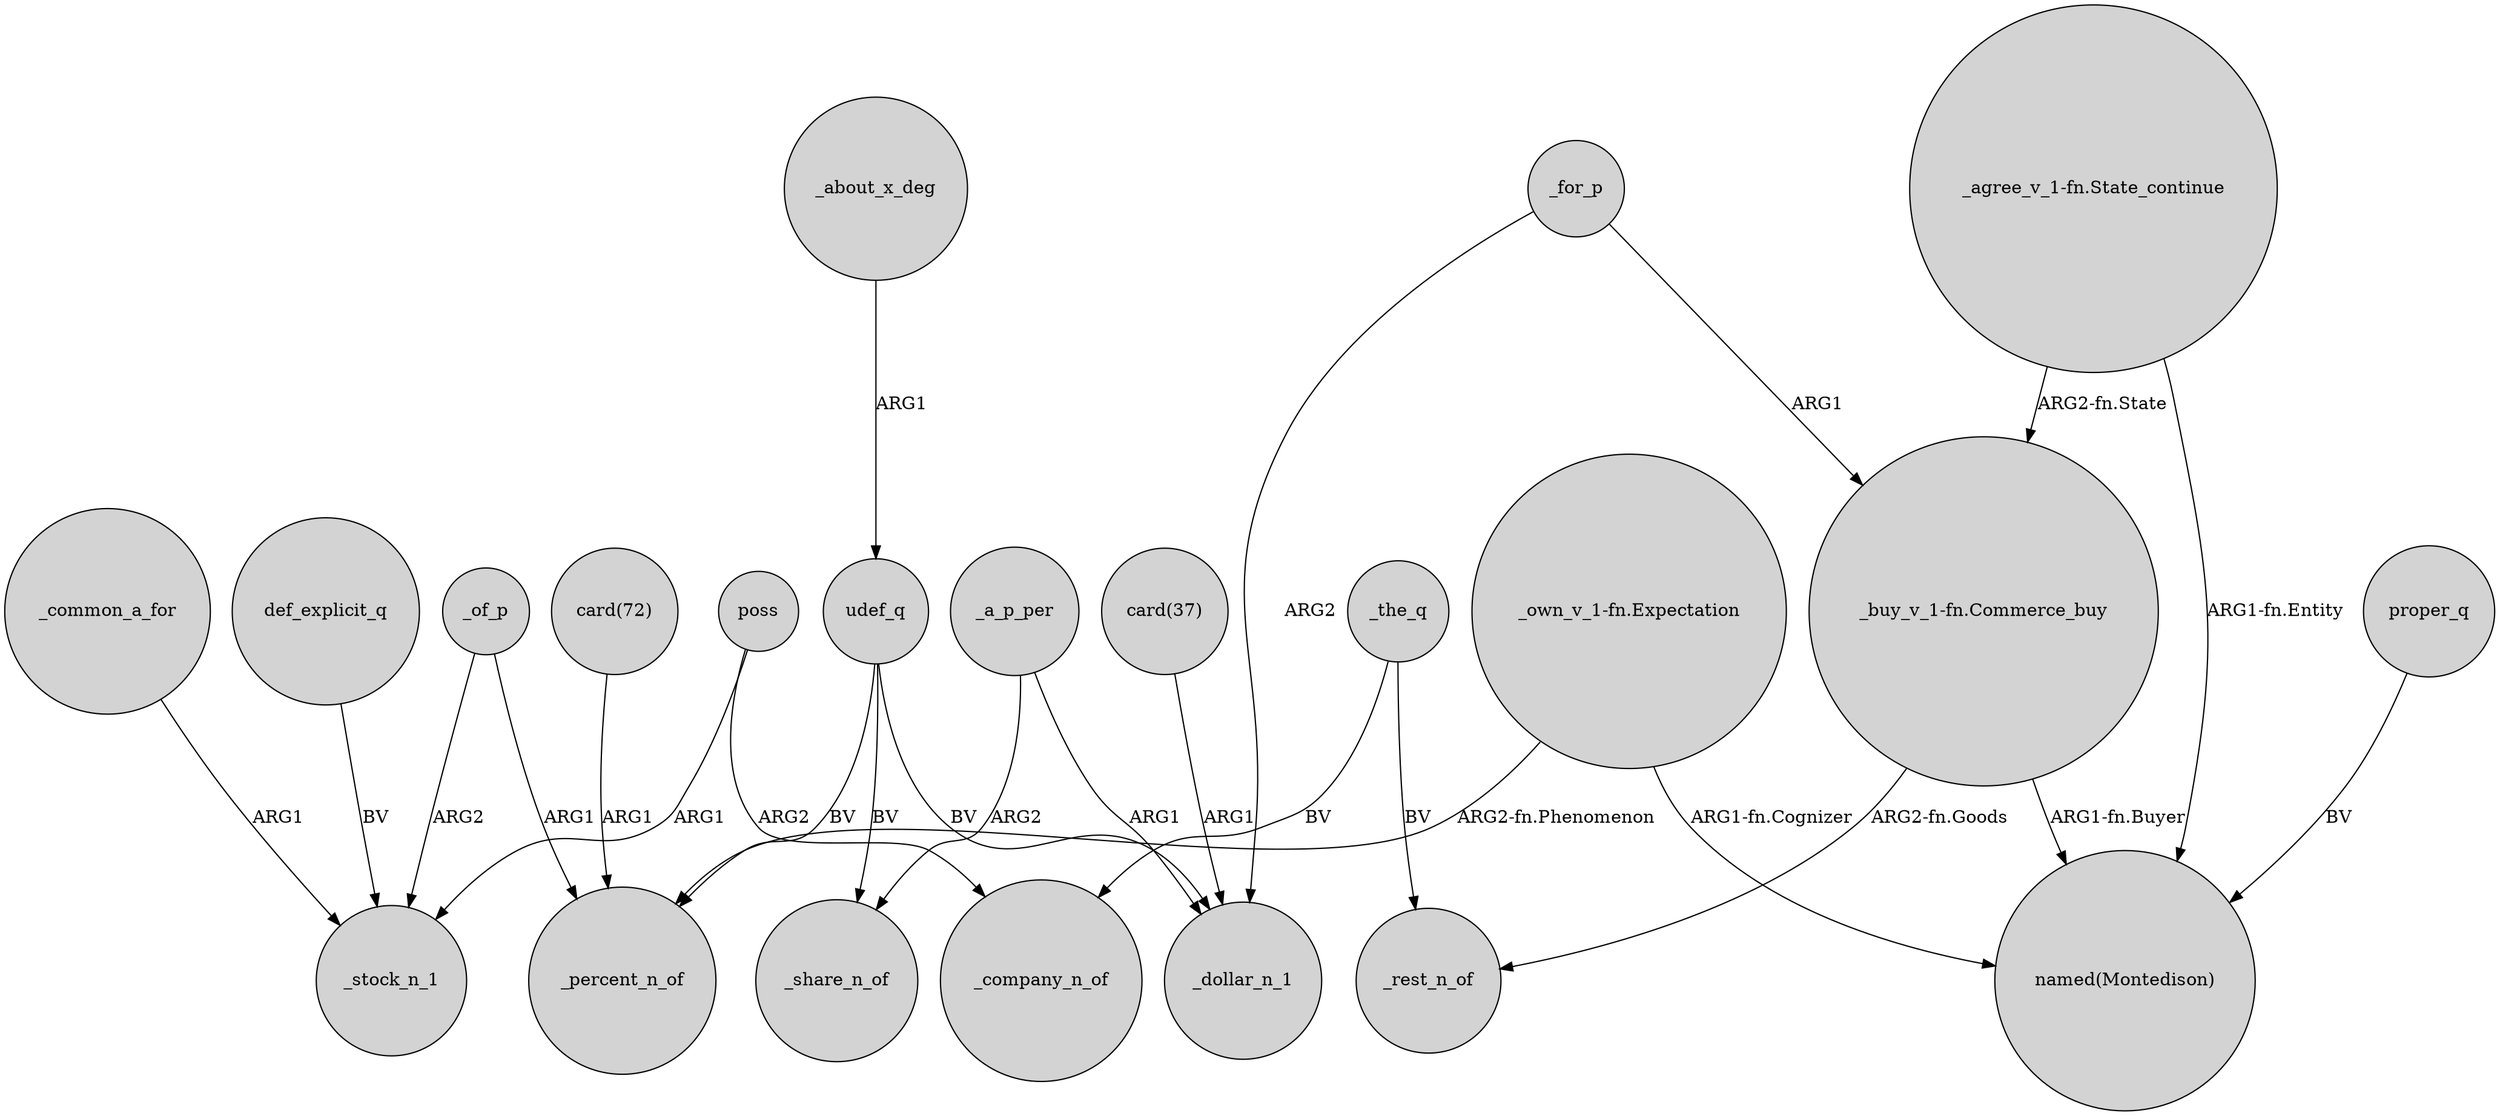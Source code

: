 digraph {
	node [shape=circle style=filled]
	_common_a_for -> _stock_n_1 [label=ARG1]
	proper_q -> "named(Montedison)" [label=BV]
	def_explicit_q -> _stock_n_1 [label=BV]
	"_agree_v_1-fn.State_continue" -> "named(Montedison)" [label="ARG1-fn.Entity"]
	_of_p -> _percent_n_of [label=ARG1]
	"_buy_v_1-fn.Commerce_buy" -> "named(Montedison)" [label="ARG1-fn.Buyer"]
	_about_x_deg -> udef_q [label=ARG1]
	"card(72)" -> _percent_n_of [label=ARG1]
	_for_p -> "_buy_v_1-fn.Commerce_buy" [label=ARG1]
	poss -> _company_n_of [label=ARG2]
	_a_p_per -> _share_n_of [label=ARG2]
	udef_q -> _percent_n_of [label=BV]
	_for_p -> _dollar_n_1 [label=ARG2]
	udef_q -> _share_n_of [label=BV]
	poss -> _stock_n_1 [label=ARG1]
	udef_q -> _dollar_n_1 [label=BV]
	"_buy_v_1-fn.Commerce_buy" -> _rest_n_of [label="ARG2-fn.Goods"]
	_a_p_per -> _dollar_n_1 [label=ARG1]
	_of_p -> _stock_n_1 [label=ARG2]
	"_agree_v_1-fn.State_continue" -> "_buy_v_1-fn.Commerce_buy" [label="ARG2-fn.State"]
	"card(37)" -> _dollar_n_1 [label=ARG1]
	"_own_v_1-fn.Expectation" -> "named(Montedison)" [label="ARG1-fn.Cognizer"]
	_the_q -> _rest_n_of [label=BV]
	_the_q -> _company_n_of [label=BV]
	"_own_v_1-fn.Expectation" -> _percent_n_of [label="ARG2-fn.Phenomenon"]
}
